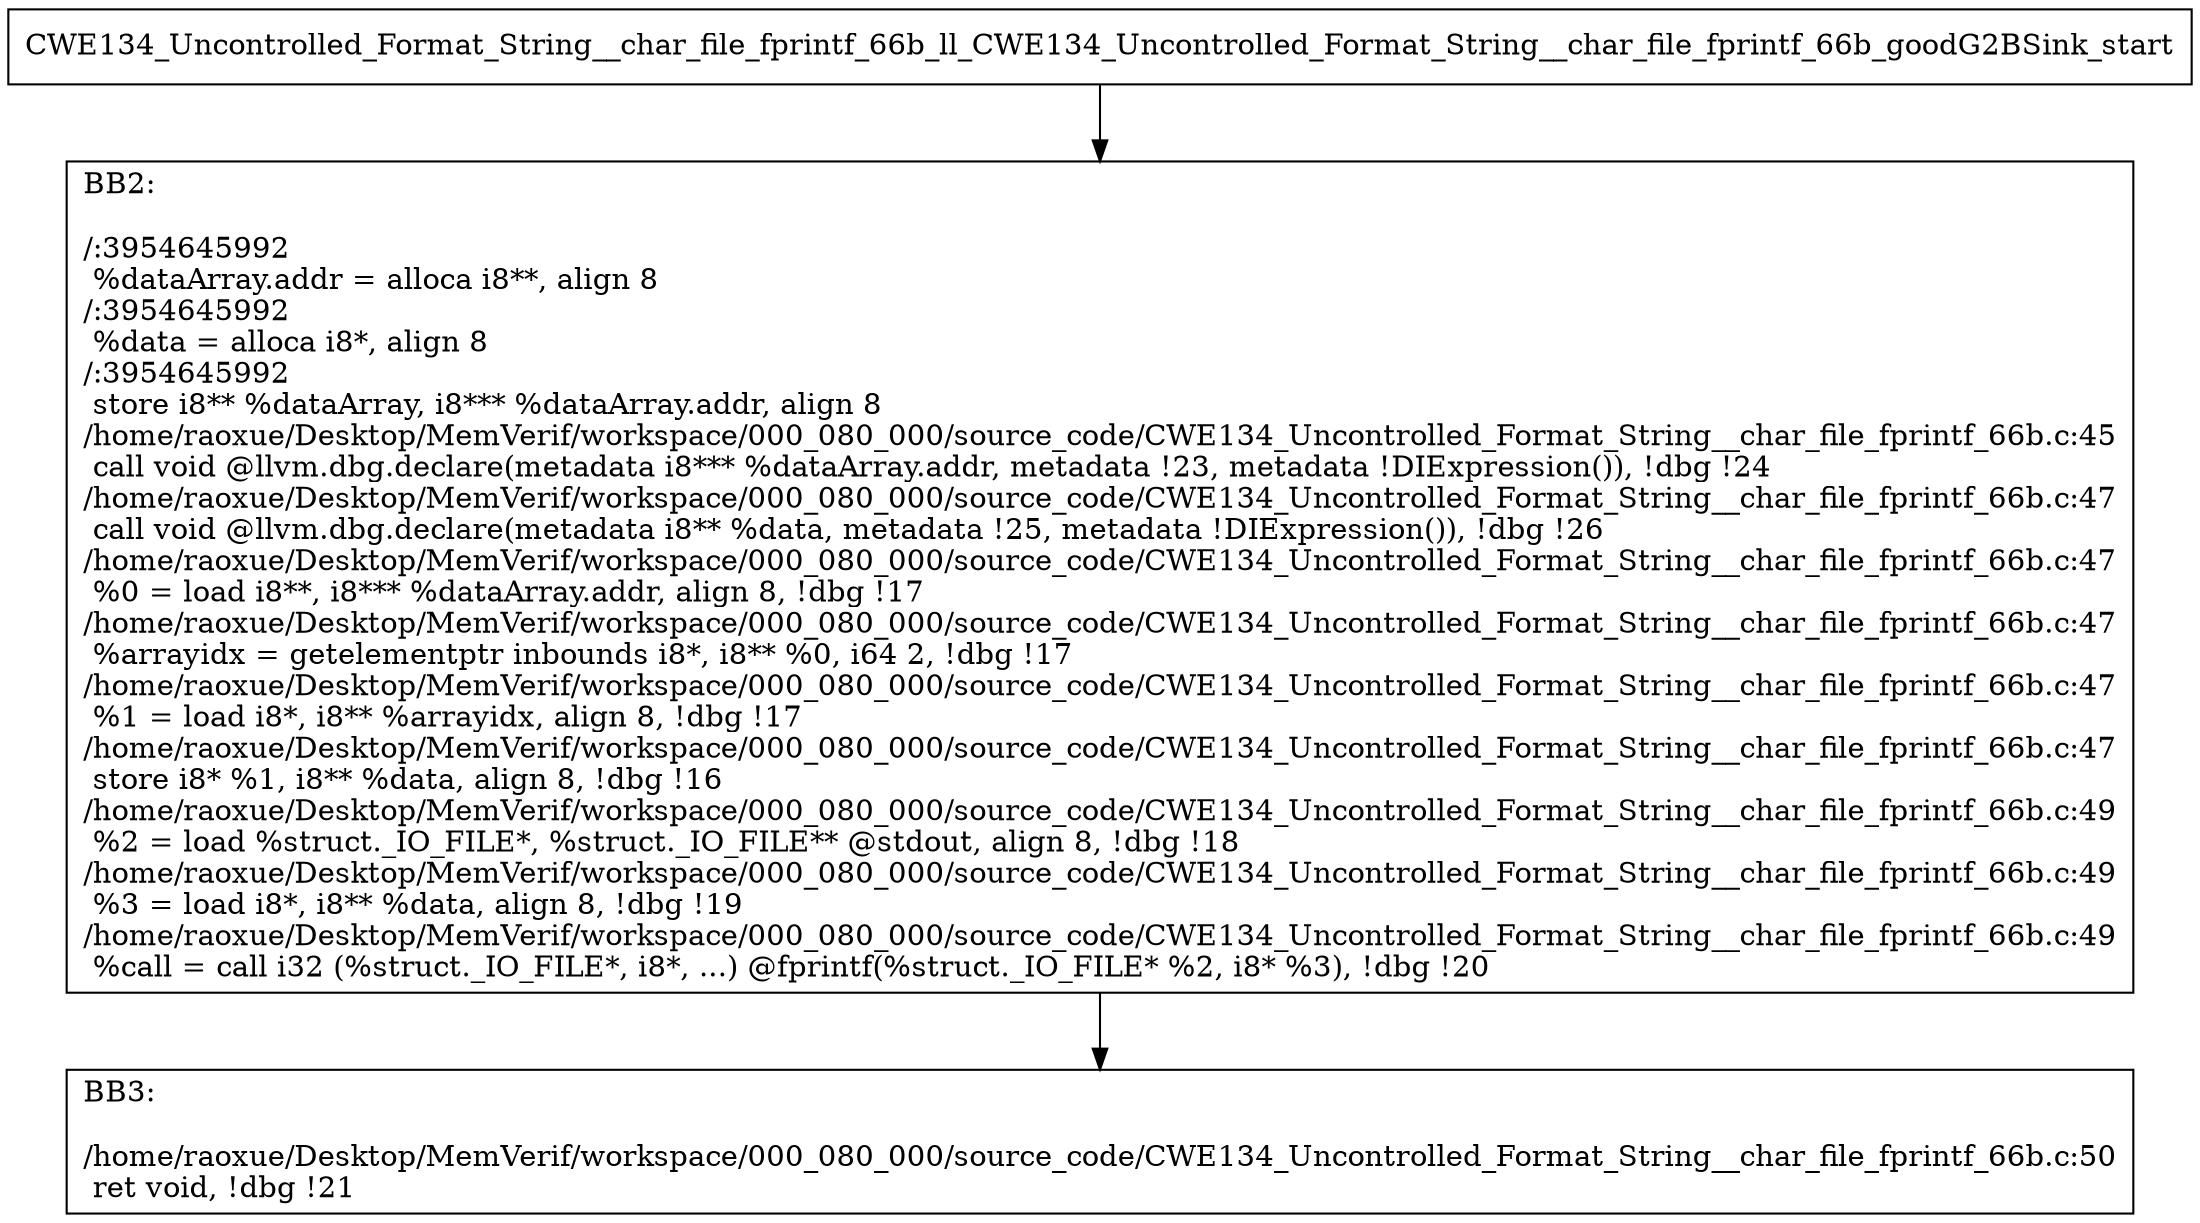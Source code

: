 digraph "CFG for'CWE134_Uncontrolled_Format_String__char_file_fprintf_66b_ll_CWE134_Uncontrolled_Format_String__char_file_fprintf_66b_goodG2BSink' function" {
	BBCWE134_Uncontrolled_Format_String__char_file_fprintf_66b_ll_CWE134_Uncontrolled_Format_String__char_file_fprintf_66b_goodG2BSink_start[shape=record,label="{CWE134_Uncontrolled_Format_String__char_file_fprintf_66b_ll_CWE134_Uncontrolled_Format_String__char_file_fprintf_66b_goodG2BSink_start}"];
	BBCWE134_Uncontrolled_Format_String__char_file_fprintf_66b_ll_CWE134_Uncontrolled_Format_String__char_file_fprintf_66b_goodG2BSink_start-> CWE134_Uncontrolled_Format_String__char_file_fprintf_66b_ll_CWE134_Uncontrolled_Format_String__char_file_fprintf_66b_goodG2BSinkBB2;
	CWE134_Uncontrolled_Format_String__char_file_fprintf_66b_ll_CWE134_Uncontrolled_Format_String__char_file_fprintf_66b_goodG2BSinkBB2 [shape=record, label="{BB2:\l\l/:3954645992\l
  %dataArray.addr = alloca i8**, align 8\l
/:3954645992\l
  %data = alloca i8*, align 8\l
/:3954645992\l
  store i8** %dataArray, i8*** %dataArray.addr, align 8\l
/home/raoxue/Desktop/MemVerif/workspace/000_080_000/source_code/CWE134_Uncontrolled_Format_String__char_file_fprintf_66b.c:45\l
  call void @llvm.dbg.declare(metadata i8*** %dataArray.addr, metadata !23, metadata !DIExpression()), !dbg !24\l
/home/raoxue/Desktop/MemVerif/workspace/000_080_000/source_code/CWE134_Uncontrolled_Format_String__char_file_fprintf_66b.c:47\l
  call void @llvm.dbg.declare(metadata i8** %data, metadata !25, metadata !DIExpression()), !dbg !26\l
/home/raoxue/Desktop/MemVerif/workspace/000_080_000/source_code/CWE134_Uncontrolled_Format_String__char_file_fprintf_66b.c:47\l
  %0 = load i8**, i8*** %dataArray.addr, align 8, !dbg !17\l
/home/raoxue/Desktop/MemVerif/workspace/000_080_000/source_code/CWE134_Uncontrolled_Format_String__char_file_fprintf_66b.c:47\l
  %arrayidx = getelementptr inbounds i8*, i8** %0, i64 2, !dbg !17\l
/home/raoxue/Desktop/MemVerif/workspace/000_080_000/source_code/CWE134_Uncontrolled_Format_String__char_file_fprintf_66b.c:47\l
  %1 = load i8*, i8** %arrayidx, align 8, !dbg !17\l
/home/raoxue/Desktop/MemVerif/workspace/000_080_000/source_code/CWE134_Uncontrolled_Format_String__char_file_fprintf_66b.c:47\l
  store i8* %1, i8** %data, align 8, !dbg !16\l
/home/raoxue/Desktop/MemVerif/workspace/000_080_000/source_code/CWE134_Uncontrolled_Format_String__char_file_fprintf_66b.c:49\l
  %2 = load %struct._IO_FILE*, %struct._IO_FILE** @stdout, align 8, !dbg !18\l
/home/raoxue/Desktop/MemVerif/workspace/000_080_000/source_code/CWE134_Uncontrolled_Format_String__char_file_fprintf_66b.c:49\l
  %3 = load i8*, i8** %data, align 8, !dbg !19\l
/home/raoxue/Desktop/MemVerif/workspace/000_080_000/source_code/CWE134_Uncontrolled_Format_String__char_file_fprintf_66b.c:49\l
  %call = call i32 (%struct._IO_FILE*, i8*, ...) @fprintf(%struct._IO_FILE* %2, i8* %3), !dbg !20\l
}"];
	CWE134_Uncontrolled_Format_String__char_file_fprintf_66b_ll_CWE134_Uncontrolled_Format_String__char_file_fprintf_66b_goodG2BSinkBB2-> CWE134_Uncontrolled_Format_String__char_file_fprintf_66b_ll_CWE134_Uncontrolled_Format_String__char_file_fprintf_66b_goodG2BSinkBB3;
	CWE134_Uncontrolled_Format_String__char_file_fprintf_66b_ll_CWE134_Uncontrolled_Format_String__char_file_fprintf_66b_goodG2BSinkBB3 [shape=record, label="{BB3:\l\l/home/raoxue/Desktop/MemVerif/workspace/000_080_000/source_code/CWE134_Uncontrolled_Format_String__char_file_fprintf_66b.c:50\l
  ret void, !dbg !21\l
}"];
}
